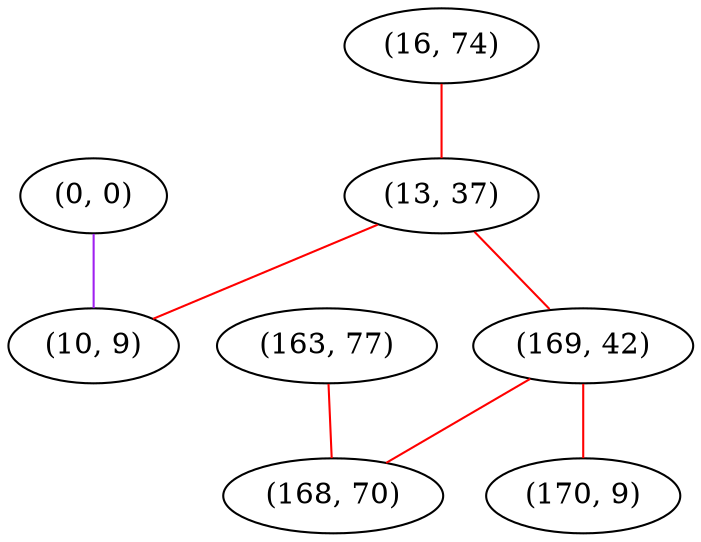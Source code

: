 graph "" {
"(0, 0)";
"(16, 74)";
"(163, 77)";
"(13, 37)";
"(169, 42)";
"(170, 9)";
"(168, 70)";
"(10, 9)";
"(0, 0)" -- "(10, 9)"  [color=purple, key=0, weight=4];
"(16, 74)" -- "(13, 37)"  [color=red, key=0, weight=1];
"(163, 77)" -- "(168, 70)"  [color=red, key=0, weight=1];
"(13, 37)" -- "(169, 42)"  [color=red, key=0, weight=1];
"(13, 37)" -- "(10, 9)"  [color=red, key=0, weight=1];
"(169, 42)" -- "(168, 70)"  [color=red, key=0, weight=1];
"(169, 42)" -- "(170, 9)"  [color=red, key=0, weight=1];
}
